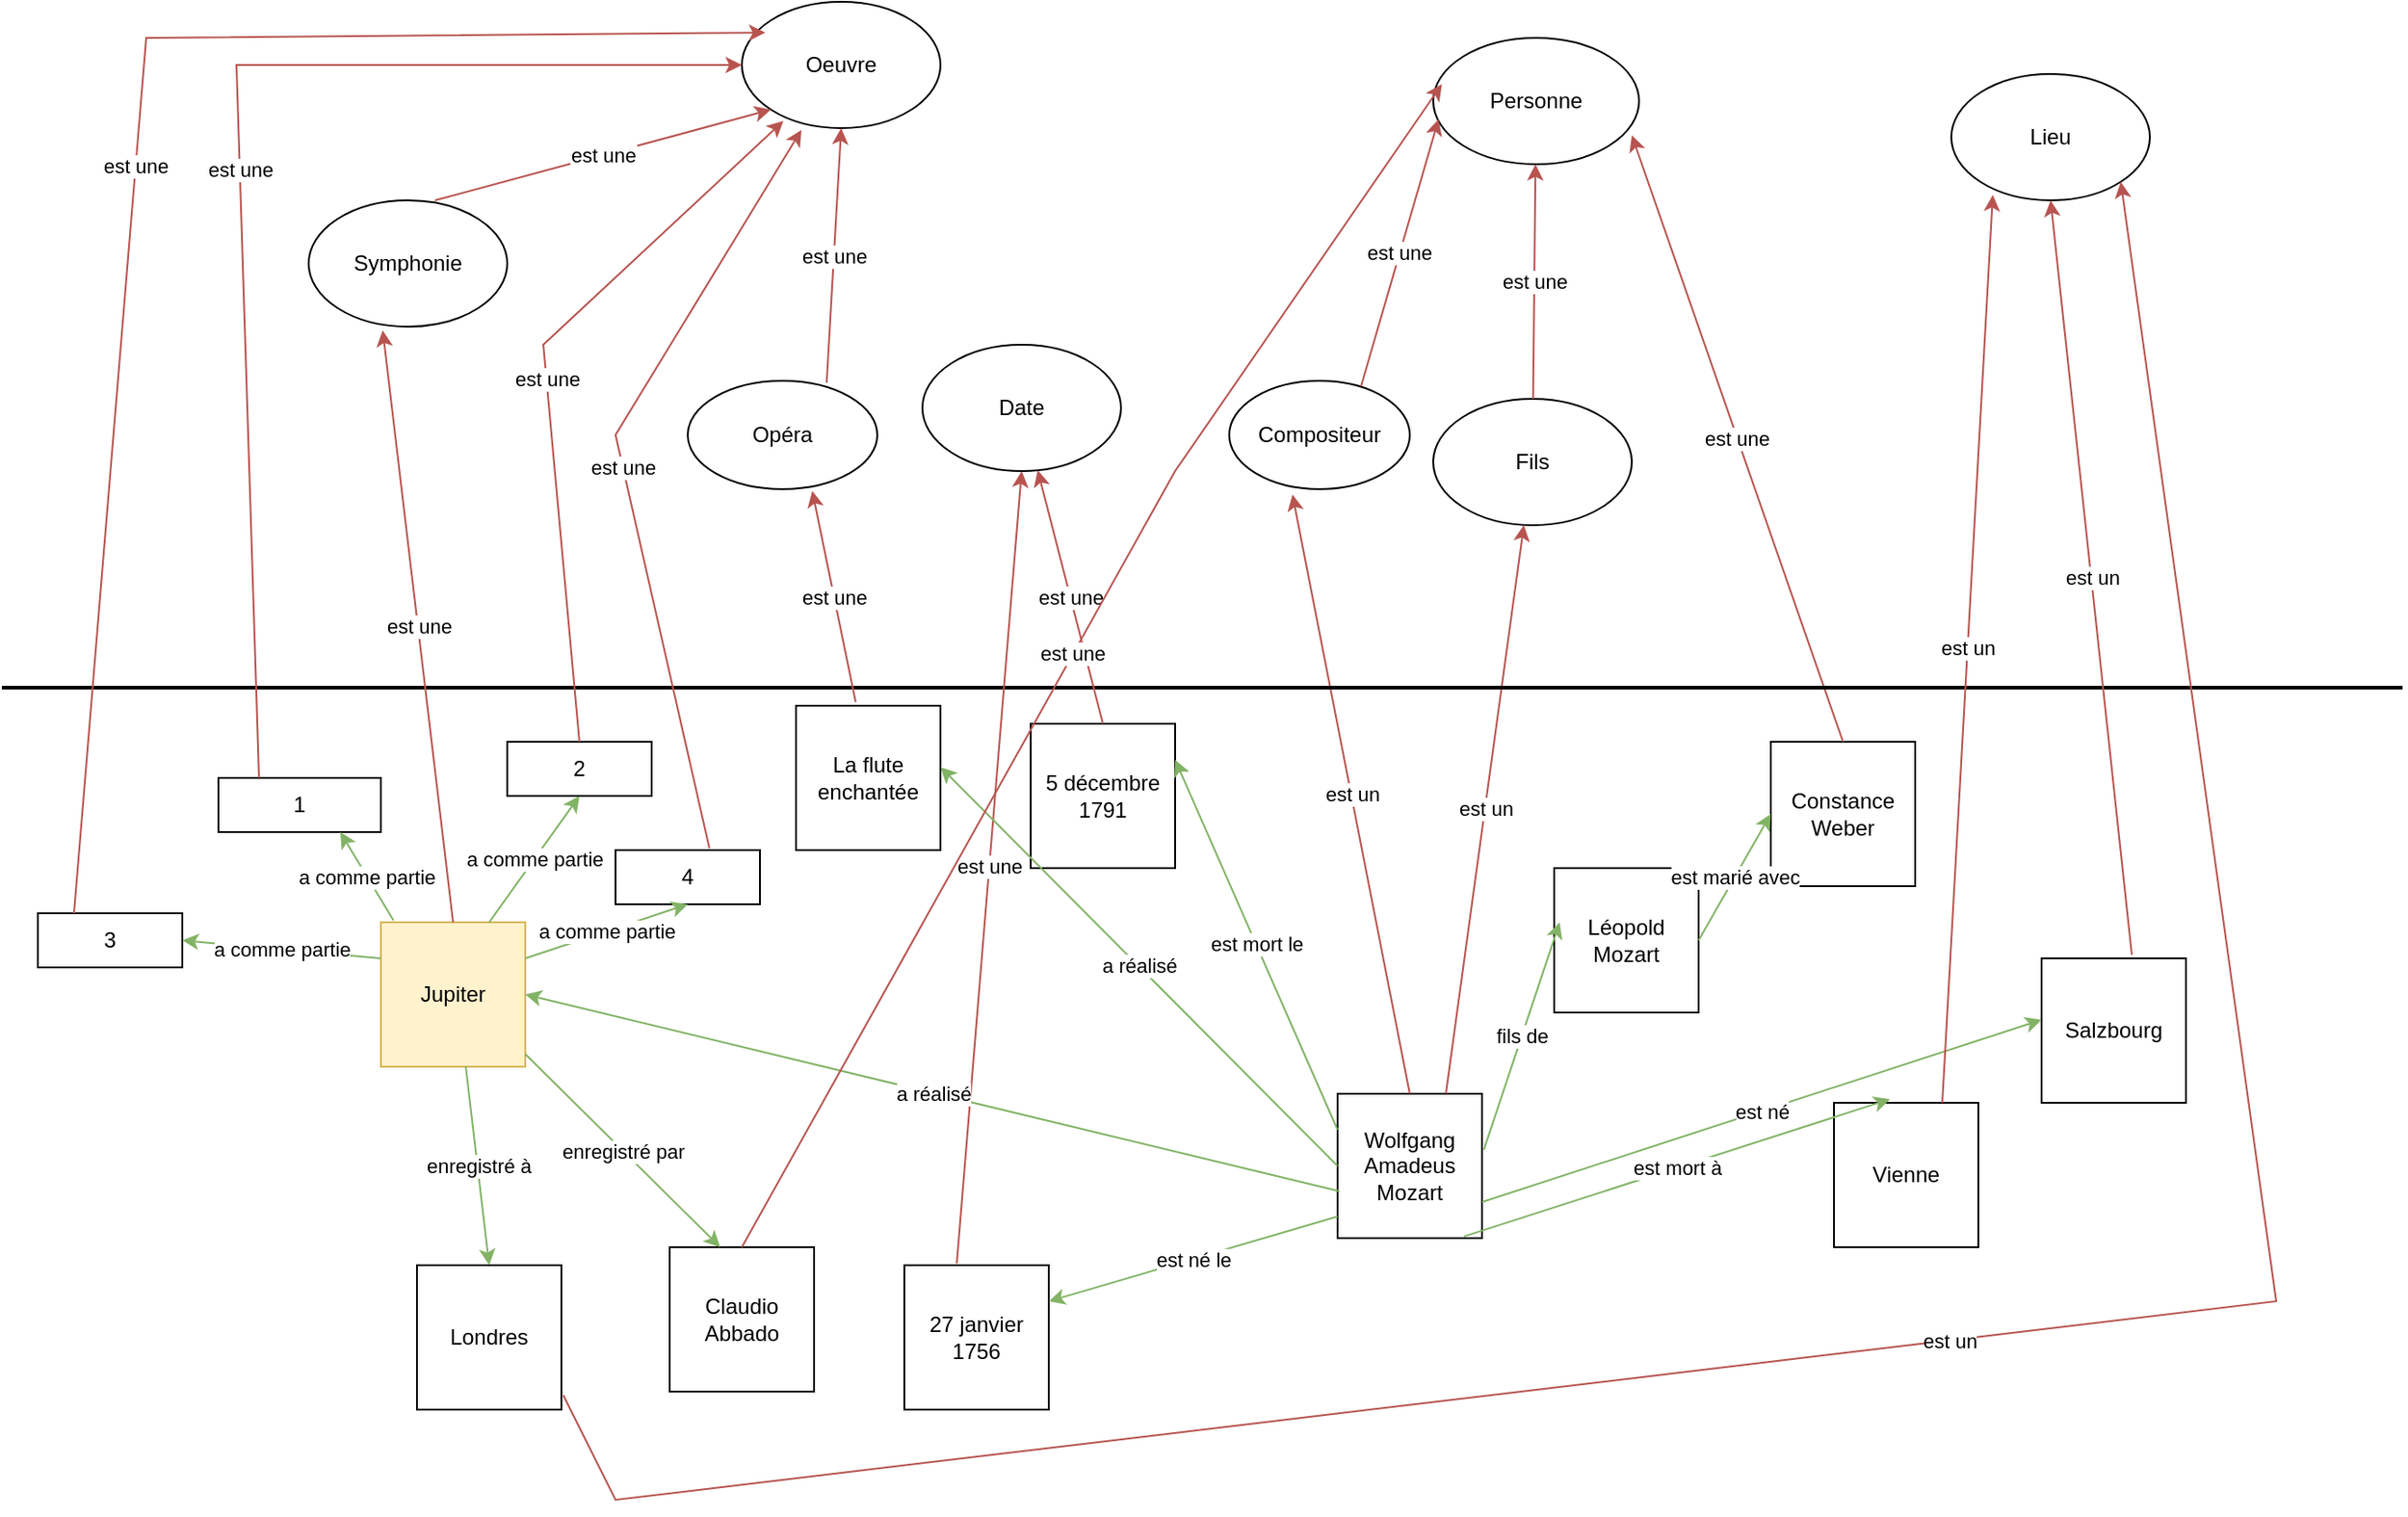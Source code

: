 <mxfile version="26.0.16">
  <diagram name="Page-1" id="xlKg84emceo_c7BC1Dbc">
    <mxGraphModel dx="1243" dy="1949" grid="1" gridSize="10" guides="1" tooltips="1" connect="1" arrows="1" fold="1" page="1" pageScale="1" pageWidth="827" pageHeight="1169" math="0" shadow="0">
      <root>
        <mxCell id="0" />
        <mxCell id="1" parent="0" />
        <mxCell id="T8hmmxzdGINafm_tk2lO-1" value="Personne" style="ellipse;whiteSpace=wrap;html=1;" parent="1" vertex="1">
          <mxGeometry x="453" y="-40" width="114" height="70" as="geometry" />
        </mxCell>
        <mxCell id="T8hmmxzdGINafm_tk2lO-2" value="Compositeur" style="ellipse;whiteSpace=wrap;html=1;" parent="1" vertex="1">
          <mxGeometry x="340" y="150" width="100" height="60" as="geometry" />
        </mxCell>
        <mxCell id="T8hmmxzdGINafm_tk2lO-3" value="Fils" style="ellipse;whiteSpace=wrap;html=1;" parent="1" vertex="1">
          <mxGeometry x="453" y="160" width="110" height="70" as="geometry" />
        </mxCell>
        <mxCell id="T8hmmxzdGINafm_tk2lO-4" value="est une" style="endArrow=classic;html=1;rounded=0;fillColor=#f8cecc;strokeColor=#b85450;exitX=0.73;exitY=0.05;exitDx=0;exitDy=0;exitPerimeter=0;entryX=0.026;entryY=0.643;entryDx=0;entryDy=0;entryPerimeter=0;" parent="1" source="T8hmmxzdGINafm_tk2lO-2" target="T8hmmxzdGINafm_tk2lO-1" edge="1">
          <mxGeometry width="50" height="50" relative="1" as="geometry">
            <mxPoint x="320" y="210" as="sourcePoint" />
            <mxPoint x="370" y="160" as="targetPoint" />
            <Array as="points" />
          </mxGeometry>
        </mxCell>
        <mxCell id="T8hmmxzdGINafm_tk2lO-5" value="est une" style="endArrow=classic;html=1;rounded=0;fillColor=#f8cecc;strokeColor=#b85450;" parent="1" source="T8hmmxzdGINafm_tk2lO-3" target="T8hmmxzdGINafm_tk2lO-1" edge="1">
          <mxGeometry width="50" height="50" relative="1" as="geometry">
            <mxPoint x="470" y="210" as="sourcePoint" />
            <mxPoint x="520" y="160" as="targetPoint" />
          </mxGeometry>
        </mxCell>
        <mxCell id="T8hmmxzdGINafm_tk2lO-6" value="Wolfgang Amadeus Mozart" style="whiteSpace=wrap;html=1;aspect=fixed;" parent="1" vertex="1">
          <mxGeometry x="400" y="545" width="80" height="80" as="geometry" />
        </mxCell>
        <mxCell id="T8hmmxzdGINafm_tk2lO-7" value="est un" style="endArrow=classic;html=1;rounded=0;exitX=0.5;exitY=0;exitDx=0;exitDy=0;fillColor=#f8cecc;strokeColor=#b85450;entryX=0.35;entryY=1.05;entryDx=0;entryDy=0;entryPerimeter=0;" parent="1" source="T8hmmxzdGINafm_tk2lO-6" target="T8hmmxzdGINafm_tk2lO-2" edge="1">
          <mxGeometry width="50" height="50" relative="1" as="geometry">
            <mxPoint x="225" y="320" as="sourcePoint" />
            <mxPoint x="280" y="270" as="targetPoint" />
          </mxGeometry>
        </mxCell>
        <mxCell id="T8hmmxzdGINafm_tk2lO-8" value="Léopold Mozart" style="whiteSpace=wrap;html=1;aspect=fixed;" parent="1" vertex="1">
          <mxGeometry x="520" y="420" width="80" height="80" as="geometry" />
        </mxCell>
        <mxCell id="T8hmmxzdGINafm_tk2lO-9" value="fils de " style="endArrow=classic;html=1;rounded=0;entryX=0.038;entryY=0.375;entryDx=0;entryDy=0;entryPerimeter=0;exitX=1.013;exitY=0.388;exitDx=0;exitDy=0;exitPerimeter=0;fillColor=#d5e8d4;strokeColor=#82b366;" parent="1" source="T8hmmxzdGINafm_tk2lO-6" target="T8hmmxzdGINafm_tk2lO-8" edge="1">
          <mxGeometry width="50" height="50" relative="1" as="geometry">
            <mxPoint x="390" y="350" as="sourcePoint" />
            <mxPoint x="440" y="300" as="targetPoint" />
          </mxGeometry>
        </mxCell>
        <mxCell id="T8hmmxzdGINafm_tk2lO-10" value="est un " style="endArrow=classic;html=1;rounded=0;exitX=0.75;exitY=0;exitDx=0;exitDy=0;fillColor=#f8cecc;strokeColor=#b85450;" parent="1" source="T8hmmxzdGINafm_tk2lO-6" target="T8hmmxzdGINafm_tk2lO-3" edge="1">
          <mxGeometry width="50" height="50" relative="1" as="geometry">
            <mxPoint x="320" y="330" as="sourcePoint" />
            <mxPoint x="370" y="280" as="targetPoint" />
          </mxGeometry>
        </mxCell>
        <mxCell id="T8hmmxzdGINafm_tk2lO-11" value="Constance Weber" style="whiteSpace=wrap;html=1;aspect=fixed;" parent="1" vertex="1">
          <mxGeometry x="640" y="350" width="80" height="80" as="geometry" />
        </mxCell>
        <mxCell id="T8hmmxzdGINafm_tk2lO-12" value="est une" style="endArrow=classic;html=1;rounded=0;entryX=0.965;entryY=0.771;entryDx=0;entryDy=0;entryPerimeter=0;exitX=0.5;exitY=0;exitDx=0;exitDy=0;fillColor=#f8cecc;strokeColor=#b85450;" parent="1" source="T8hmmxzdGINafm_tk2lO-11" target="T8hmmxzdGINafm_tk2lO-1" edge="1">
          <mxGeometry width="50" height="50" relative="1" as="geometry">
            <mxPoint x="630" y="260" as="sourcePoint" />
            <mxPoint x="680" y="210" as="targetPoint" />
          </mxGeometry>
        </mxCell>
        <mxCell id="T8hmmxzdGINafm_tk2lO-13" value="est marié avec" style="endArrow=classic;html=1;rounded=0;exitX=1;exitY=0.5;exitDx=0;exitDy=0;entryX=0;entryY=0.5;entryDx=0;entryDy=0;fillColor=#d5e8d4;strokeColor=#82b366;" parent="1" source="T8hmmxzdGINafm_tk2lO-8" target="T8hmmxzdGINafm_tk2lO-11" edge="1">
          <mxGeometry width="50" height="50" relative="1" as="geometry">
            <mxPoint x="490" y="380" as="sourcePoint" />
            <mxPoint x="540" y="330" as="targetPoint" />
          </mxGeometry>
        </mxCell>
        <mxCell id="T8hmmxzdGINafm_tk2lO-14" value="" style="endArrow=none;html=1;rounded=0;strokeWidth=2;" parent="1" edge="1">
          <mxGeometry width="50" height="50" relative="1" as="geometry">
            <mxPoint x="-340" y="320" as="sourcePoint" />
            <mxPoint x="990" y="320" as="targetPoint" />
          </mxGeometry>
        </mxCell>
        <mxCell id="T8hmmxzdGINafm_tk2lO-15" value="Lieu" style="ellipse;whiteSpace=wrap;html=1;" parent="1" vertex="1">
          <mxGeometry x="740" y="-20" width="110" height="70" as="geometry" />
        </mxCell>
        <mxCell id="T8hmmxzdGINafm_tk2lO-16" value="Oeuvre" style="ellipse;whiteSpace=wrap;html=1;" parent="1" vertex="1">
          <mxGeometry x="70" y="-60" width="110" height="70" as="geometry" />
        </mxCell>
        <mxCell id="T8hmmxzdGINafm_tk2lO-17" value="La flute enchantée" style="whiteSpace=wrap;html=1;aspect=fixed;" parent="1" vertex="1">
          <mxGeometry x="100" y="330" width="80" height="80" as="geometry" />
        </mxCell>
        <mxCell id="T8hmmxzdGINafm_tk2lO-18" value="Jupiter" style="whiteSpace=wrap;html=1;aspect=fixed;fillColor=#fff2cc;strokeColor=#d6b656;" parent="1" vertex="1">
          <mxGeometry x="-130" y="450" width="80" height="80" as="geometry" />
        </mxCell>
        <mxCell id="T8hmmxzdGINafm_tk2lO-19" value="est une" style="endArrow=classic;html=1;rounded=0;entryX=0.657;entryY=1.017;entryDx=0;entryDy=0;entryPerimeter=0;exitX=0.413;exitY=-0.025;exitDx=0;exitDy=0;exitPerimeter=0;fillColor=#f8cecc;strokeColor=#b85450;" parent="1" source="T8hmmxzdGINafm_tk2lO-17" target="T8hmmxzdGINafm_tk2lO-40" edge="1">
          <mxGeometry width="50" height="50" relative="1" as="geometry">
            <mxPoint x="110" y="250" as="sourcePoint" />
            <mxPoint x="160" y="200" as="targetPoint" />
          </mxGeometry>
        </mxCell>
        <mxCell id="T8hmmxzdGINafm_tk2lO-20" value="est une" style="endArrow=classic;html=1;rounded=0;entryX=0.373;entryY=1.029;entryDx=0;entryDy=0;exitX=0.5;exitY=0;exitDx=0;exitDy=0;fillColor=#f8cecc;strokeColor=#b85450;entryPerimeter=0;" parent="1" source="T8hmmxzdGINafm_tk2lO-18" target="T8hmmxzdGINafm_tk2lO-39" edge="1">
          <mxGeometry width="50" height="50" relative="1" as="geometry">
            <mxPoint x="190" y="260" as="sourcePoint" />
            <mxPoint x="240" y="210" as="targetPoint" />
          </mxGeometry>
        </mxCell>
        <mxCell id="T8hmmxzdGINafm_tk2lO-21" value="Salzbourg" style="whiteSpace=wrap;html=1;aspect=fixed;" parent="1" vertex="1">
          <mxGeometry x="790" y="470" width="80" height="80" as="geometry" />
        </mxCell>
        <mxCell id="T8hmmxzdGINafm_tk2lO-22" value="Vienne" style="whiteSpace=wrap;html=1;aspect=fixed;" parent="1" vertex="1">
          <mxGeometry x="675" y="550" width="80" height="80" as="geometry" />
        </mxCell>
        <mxCell id="T8hmmxzdGINafm_tk2lO-23" value="Date" style="ellipse;whiteSpace=wrap;html=1;" parent="1" vertex="1">
          <mxGeometry x="170" y="130" width="110" height="70" as="geometry" />
        </mxCell>
        <mxCell id="T8hmmxzdGINafm_tk2lO-24" value="27 janvier 1756" style="whiteSpace=wrap;html=1;aspect=fixed;" parent="1" vertex="1">
          <mxGeometry x="160" y="640" width="80" height="80" as="geometry" />
        </mxCell>
        <mxCell id="T8hmmxzdGINafm_tk2lO-25" value="est né le" style="endArrow=classic;html=1;rounded=0;exitX=0;exitY=0.85;exitDx=0;exitDy=0;exitPerimeter=0;entryX=1;entryY=0.25;entryDx=0;entryDy=0;fillColor=#d5e8d4;strokeColor=#82b366;" parent="1" source="T8hmmxzdGINafm_tk2lO-6" target="T8hmmxzdGINafm_tk2lO-24" edge="1">
          <mxGeometry width="50" height="50" relative="1" as="geometry">
            <mxPoint x="230" y="520" as="sourcePoint" />
            <mxPoint x="280" y="470" as="targetPoint" />
          </mxGeometry>
        </mxCell>
        <mxCell id="T8hmmxzdGINafm_tk2lO-26" value="5 décembre 1791" style="whiteSpace=wrap;html=1;aspect=fixed;" parent="1" vertex="1">
          <mxGeometry x="230" y="340" width="80" height="80" as="geometry" />
        </mxCell>
        <mxCell id="T8hmmxzdGINafm_tk2lO-28" value="est mort le" style="endArrow=classic;html=1;rounded=0;exitX=0;exitY=0.25;exitDx=0;exitDy=0;entryX=1;entryY=0.25;entryDx=0;entryDy=0;fillColor=#d5e8d4;strokeColor=#82b366;" parent="1" source="T8hmmxzdGINafm_tk2lO-6" target="T8hmmxzdGINafm_tk2lO-26" edge="1">
          <mxGeometry width="50" height="50" relative="1" as="geometry">
            <mxPoint x="280" y="510" as="sourcePoint" />
            <mxPoint x="330" y="460" as="targetPoint" />
          </mxGeometry>
        </mxCell>
        <mxCell id="T8hmmxzdGINafm_tk2lO-29" value="est une" style="endArrow=classic;html=1;rounded=0;entryX=0.5;entryY=1;entryDx=0;entryDy=0;exitX=0.363;exitY=-0.012;exitDx=0;exitDy=0;exitPerimeter=0;fillColor=#f8cecc;strokeColor=#b85450;" parent="1" source="T8hmmxzdGINafm_tk2lO-24" target="T8hmmxzdGINafm_tk2lO-23" edge="1">
          <mxGeometry width="50" height="50" relative="1" as="geometry">
            <mxPoint x="290" y="160" as="sourcePoint" />
            <mxPoint x="340" y="110" as="targetPoint" />
          </mxGeometry>
        </mxCell>
        <mxCell id="T8hmmxzdGINafm_tk2lO-30" value="est une" style="endArrow=classic;html=1;rounded=0;exitX=0.5;exitY=0;exitDx=0;exitDy=0;fillColor=#f8cecc;strokeColor=#b85450;" parent="1" source="T8hmmxzdGINafm_tk2lO-26" target="T8hmmxzdGINafm_tk2lO-23" edge="1">
          <mxGeometry width="50" height="50" relative="1" as="geometry">
            <mxPoint x="320" y="160" as="sourcePoint" />
            <mxPoint x="370" y="110" as="targetPoint" />
          </mxGeometry>
        </mxCell>
        <mxCell id="T8hmmxzdGINafm_tk2lO-32" value="Claudio Abbado" style="whiteSpace=wrap;html=1;aspect=fixed;" parent="1" vertex="1">
          <mxGeometry x="30" y="630" width="80" height="80" as="geometry" />
        </mxCell>
        <mxCell id="T8hmmxzdGINafm_tk2lO-33" value="est né" style="endArrow=classic;html=1;rounded=0;exitX=1;exitY=0.75;exitDx=0;exitDy=0;entryX=0;entryY=0.425;entryDx=0;entryDy=0;entryPerimeter=0;fillColor=#d5e8d4;strokeColor=#82b366;" parent="1" source="T8hmmxzdGINafm_tk2lO-6" target="T8hmmxzdGINafm_tk2lO-21" edge="1">
          <mxGeometry width="50" height="50" relative="1" as="geometry">
            <mxPoint x="620" y="570" as="sourcePoint" />
            <mxPoint x="670" y="520" as="targetPoint" />
          </mxGeometry>
        </mxCell>
        <mxCell id="T8hmmxzdGINafm_tk2lO-34" value="est mort à" style="endArrow=classic;html=1;rounded=0;exitX=0.875;exitY=0.988;exitDx=0;exitDy=0;exitPerimeter=0;entryX=0.388;entryY=-0.025;entryDx=0;entryDy=0;entryPerimeter=0;fillColor=#d5e8d4;strokeColor=#82b366;" parent="1" source="T8hmmxzdGINafm_tk2lO-6" target="T8hmmxzdGINafm_tk2lO-22" edge="1">
          <mxGeometry width="50" height="50" relative="1" as="geometry">
            <mxPoint x="560" y="600" as="sourcePoint" />
            <mxPoint x="610" y="550" as="targetPoint" />
          </mxGeometry>
        </mxCell>
        <mxCell id="T8hmmxzdGINafm_tk2lO-35" value="est un" style="endArrow=classic;html=1;rounded=0;entryX=0.5;entryY=1;entryDx=0;entryDy=0;exitX=0.625;exitY=-0.025;exitDx=0;exitDy=0;fillColor=#f8cecc;strokeColor=#b85450;exitPerimeter=0;" parent="1" source="T8hmmxzdGINafm_tk2lO-21" target="T8hmmxzdGINafm_tk2lO-15" edge="1">
          <mxGeometry width="50" height="50" relative="1" as="geometry">
            <mxPoint x="780" y="260" as="sourcePoint" />
            <mxPoint x="830" y="210" as="targetPoint" />
          </mxGeometry>
        </mxCell>
        <mxCell id="T8hmmxzdGINafm_tk2lO-36" value="est un" style="endArrow=classic;html=1;rounded=0;exitX=0.75;exitY=0;exitDx=0;exitDy=0;entryX=0.209;entryY=0.957;entryDx=0;entryDy=0;entryPerimeter=0;fillColor=#f8cecc;strokeColor=#b85450;" parent="1" source="T8hmmxzdGINafm_tk2lO-22" target="T8hmmxzdGINafm_tk2lO-15" edge="1">
          <mxGeometry width="50" height="50" relative="1" as="geometry">
            <mxPoint x="760" y="620" as="sourcePoint" />
            <mxPoint x="810" y="570" as="targetPoint" />
          </mxGeometry>
        </mxCell>
        <mxCell id="T8hmmxzdGINafm_tk2lO-37" value="a réalisé" style="endArrow=classic;html=1;rounded=0;entryX=1;entryY=0.5;entryDx=0;entryDy=0;exitX=0.013;exitY=0.675;exitDx=0;exitDy=0;fillColor=#d5e8d4;strokeColor=#82b366;exitPerimeter=0;" parent="1" source="T8hmmxzdGINafm_tk2lO-6" target="T8hmmxzdGINafm_tk2lO-18" edge="1">
          <mxGeometry width="50" height="50" relative="1" as="geometry">
            <mxPoint x="240" y="610" as="sourcePoint" />
            <mxPoint x="290" y="560" as="targetPoint" />
          </mxGeometry>
        </mxCell>
        <mxCell id="T8hmmxzdGINafm_tk2lO-38" value="a réalisé" style="endArrow=classic;html=1;rounded=0;entryX=1;entryY=0.425;entryDx=0;entryDy=0;entryPerimeter=0;exitX=0;exitY=0.5;exitDx=0;exitDy=0;fillColor=#d5e8d4;strokeColor=#82b366;" parent="1" source="T8hmmxzdGINafm_tk2lO-6" target="T8hmmxzdGINafm_tk2lO-17" edge="1">
          <mxGeometry width="50" height="50" relative="1" as="geometry">
            <mxPoint x="-10" y="550" as="sourcePoint" />
            <mxPoint x="40" y="500" as="targetPoint" />
          </mxGeometry>
        </mxCell>
        <mxCell id="T8hmmxzdGINafm_tk2lO-39" value="Symphonie" style="ellipse;whiteSpace=wrap;html=1;" parent="1" vertex="1">
          <mxGeometry x="-170" y="50" width="110" height="70" as="geometry" />
        </mxCell>
        <mxCell id="T8hmmxzdGINafm_tk2lO-40" value="Opéra" style="ellipse;whiteSpace=wrap;html=1;" parent="1" vertex="1">
          <mxGeometry x="40" y="150" width="105" height="60" as="geometry" />
        </mxCell>
        <mxCell id="T8hmmxzdGINafm_tk2lO-41" value="est une" style="endArrow=classic;html=1;rounded=0;entryX=0;entryY=1;entryDx=0;entryDy=0;exitX=0.636;exitY=0;exitDx=0;exitDy=0;exitPerimeter=0;fillColor=#f8cecc;strokeColor=#b85450;" parent="1" source="T8hmmxzdGINafm_tk2lO-39" target="T8hmmxzdGINafm_tk2lO-16" edge="1">
          <mxGeometry width="50" height="50" relative="1" as="geometry">
            <mxPoint x="-10" y="100" as="sourcePoint" />
            <mxPoint x="40" y="50" as="targetPoint" />
          </mxGeometry>
        </mxCell>
        <mxCell id="T8hmmxzdGINafm_tk2lO-42" value="est une" style="endArrow=classic;html=1;rounded=0;entryX=0.5;entryY=1;entryDx=0;entryDy=0;exitX=0.733;exitY=0.017;exitDx=0;exitDy=0;exitPerimeter=0;fillColor=#f8cecc;strokeColor=#b85450;" parent="1" source="T8hmmxzdGINafm_tk2lO-40" target="T8hmmxzdGINafm_tk2lO-16" edge="1">
          <mxGeometry width="50" height="50" relative="1" as="geometry">
            <mxPoint x="20" y="120" as="sourcePoint" />
            <mxPoint x="70" y="70" as="targetPoint" />
          </mxGeometry>
        </mxCell>
        <mxCell id="T8hmmxzdGINafm_tk2lO-43" value="Londres" style="whiteSpace=wrap;html=1;aspect=fixed;" parent="1" vertex="1">
          <mxGeometry x="-110" y="640" width="80" height="80" as="geometry" />
        </mxCell>
        <mxCell id="T8hmmxzdGINafm_tk2lO-44" value="enregistré à" style="endArrow=classic;html=1;rounded=0;entryX=0.5;entryY=0;entryDx=0;entryDy=0;exitX=0.588;exitY=1;exitDx=0;exitDy=0;exitPerimeter=0;fillColor=#d5e8d4;strokeColor=#82b366;" parent="1" source="T8hmmxzdGINafm_tk2lO-18" target="T8hmmxzdGINafm_tk2lO-43" edge="1">
          <mxGeometry width="50" height="50" relative="1" as="geometry">
            <mxPoint x="-200" y="600" as="sourcePoint" />
            <mxPoint x="-150" y="550" as="targetPoint" />
          </mxGeometry>
        </mxCell>
        <mxCell id="T8hmmxzdGINafm_tk2lO-45" value="enregistré par" style="endArrow=classic;html=1;rounded=0;exitX=1;exitY=0.913;exitDx=0;exitDy=0;exitPerimeter=0;entryX=0.35;entryY=0;entryDx=0;entryDy=0;entryPerimeter=0;fillColor=#d5e8d4;strokeColor=#82b366;" parent="1" source="T8hmmxzdGINafm_tk2lO-18" target="T8hmmxzdGINafm_tk2lO-32" edge="1">
          <mxGeometry width="50" height="50" relative="1" as="geometry">
            <mxPoint x="-10" y="560" as="sourcePoint" />
            <mxPoint x="40" y="510" as="targetPoint" />
          </mxGeometry>
        </mxCell>
        <mxCell id="T8hmmxzdGINafm_tk2lO-46" value="est un" style="endArrow=classic;html=1;rounded=0;exitX=1.013;exitY=0.9;exitDx=0;exitDy=0;exitPerimeter=0;entryX=1;entryY=1;entryDx=0;entryDy=0;fillColor=#f8cecc;strokeColor=#b85450;" parent="1" source="T8hmmxzdGINafm_tk2lO-43" target="T8hmmxzdGINafm_tk2lO-15" edge="1">
          <mxGeometry width="50" height="50" relative="1" as="geometry">
            <mxPoint x="30" y="720" as="sourcePoint" />
            <mxPoint x="940" y="650" as="targetPoint" />
            <Array as="points">
              <mxPoint y="770" />
              <mxPoint x="920" y="660" />
            </Array>
          </mxGeometry>
        </mxCell>
        <mxCell id="T8hmmxzdGINafm_tk2lO-48" value="2" style="rounded=0;whiteSpace=wrap;html=1;" parent="1" vertex="1">
          <mxGeometry x="-60" y="350" width="80" height="30" as="geometry" />
        </mxCell>
        <mxCell id="T8hmmxzdGINafm_tk2lO-49" value="4" style="rounded=0;whiteSpace=wrap;html=1;" parent="1" vertex="1">
          <mxGeometry y="410" width="80" height="30" as="geometry" />
        </mxCell>
        <mxCell id="T8hmmxzdGINafm_tk2lO-50" value="3" style="rounded=0;whiteSpace=wrap;html=1;" parent="1" vertex="1">
          <mxGeometry x="-320" y="445" width="80" height="30" as="geometry" />
        </mxCell>
        <mxCell id="T8hmmxzdGINafm_tk2lO-51" value="1" style="rounded=0;whiteSpace=wrap;html=1;" parent="1" vertex="1">
          <mxGeometry x="-220" y="370" width="90" height="30" as="geometry" />
        </mxCell>
        <mxCell id="T8hmmxzdGINafm_tk2lO-52" value="a comme partie" style="endArrow=classic;html=1;rounded=0;entryX=0.75;entryY=1;entryDx=0;entryDy=0;exitX=0.088;exitY=-0.012;exitDx=0;exitDy=0;exitPerimeter=0;fillColor=#d5e8d4;strokeColor=#82b366;" parent="1" source="T8hmmxzdGINafm_tk2lO-18" target="T8hmmxzdGINafm_tk2lO-51" edge="1">
          <mxGeometry width="50" height="50" relative="1" as="geometry">
            <mxPoint x="-190" y="460" as="sourcePoint" />
            <mxPoint x="-140" y="410" as="targetPoint" />
          </mxGeometry>
        </mxCell>
        <mxCell id="T8hmmxzdGINafm_tk2lO-53" value="a comme partie" style="endArrow=classic;html=1;rounded=0;entryX=1;entryY=0.5;entryDx=0;entryDy=0;exitX=0;exitY=0.25;exitDx=0;exitDy=0;fillColor=#d5e8d4;strokeColor=#82b366;" parent="1" source="T8hmmxzdGINafm_tk2lO-18" target="T8hmmxzdGINafm_tk2lO-50" edge="1">
          <mxGeometry width="50" height="50" relative="1" as="geometry">
            <mxPoint x="-230" y="460" as="sourcePoint" />
            <mxPoint x="-180" y="410" as="targetPoint" />
          </mxGeometry>
        </mxCell>
        <mxCell id="T8hmmxzdGINafm_tk2lO-54" value="a comme partie" style="endArrow=classic;html=1;rounded=0;entryX=0.5;entryY=1;entryDx=0;entryDy=0;exitX=0.75;exitY=0;exitDx=0;exitDy=0;fillColor=#d5e8d4;strokeColor=#82b366;" parent="1" source="T8hmmxzdGINafm_tk2lO-18" target="T8hmmxzdGINafm_tk2lO-48" edge="1">
          <mxGeometry width="50" height="50" relative="1" as="geometry">
            <mxPoint x="-60" y="430" as="sourcePoint" />
            <mxPoint x="-10" y="380" as="targetPoint" />
          </mxGeometry>
        </mxCell>
        <mxCell id="T8hmmxzdGINafm_tk2lO-55" value="a comme partie" style="endArrow=classic;html=1;rounded=0;entryX=0.5;entryY=1;entryDx=0;entryDy=0;exitX=1;exitY=0.25;exitDx=0;exitDy=0;fillColor=#d5e8d4;strokeColor=#82b366;" parent="1" source="T8hmmxzdGINafm_tk2lO-18" target="T8hmmxzdGINafm_tk2lO-49" edge="1">
          <mxGeometry width="50" height="50" relative="1" as="geometry">
            <mxPoint x="-20" y="510" as="sourcePoint" />
            <mxPoint x="30" y="460" as="targetPoint" />
          </mxGeometry>
        </mxCell>
        <mxCell id="T8hmmxzdGINafm_tk2lO-56" value="est une" style="endArrow=classic;html=1;rounded=0;entryX=0;entryY=0.5;entryDx=0;entryDy=0;exitX=0.25;exitY=0;exitDx=0;exitDy=0;fillColor=#f8cecc;strokeColor=#b85450;" parent="1" source="T8hmmxzdGINafm_tk2lO-51" target="T8hmmxzdGINafm_tk2lO-16" edge="1">
          <mxGeometry width="50" height="50" relative="1" as="geometry">
            <mxPoint x="-20" as="sourcePoint" />
            <mxPoint x="30" y="-50" as="targetPoint" />
            <Array as="points">
              <mxPoint x="-210" y="-25" />
            </Array>
          </mxGeometry>
        </mxCell>
        <mxCell id="T8hmmxzdGINafm_tk2lO-58" value="est une" style="endArrow=classic;html=1;rounded=0;exitX=0.25;exitY=0;exitDx=0;exitDy=0;entryX=0.118;entryY=0.243;entryDx=0;entryDy=0;entryPerimeter=0;fillColor=#f8cecc;strokeColor=#b85450;" parent="1" source="T8hmmxzdGINafm_tk2lO-50" target="T8hmmxzdGINafm_tk2lO-16" edge="1">
          <mxGeometry width="50" height="50" relative="1" as="geometry">
            <mxPoint x="-290" y="350" as="sourcePoint" />
            <mxPoint x="-240" y="300" as="targetPoint" />
            <Array as="points">
              <mxPoint x="-260" y="-40" />
            </Array>
          </mxGeometry>
        </mxCell>
        <mxCell id="T8hmmxzdGINafm_tk2lO-59" value="est une" style="endArrow=classic;html=1;rounded=0;entryX=0.209;entryY=0.943;entryDx=0;entryDy=0;entryPerimeter=0;exitX=0.5;exitY=0;exitDx=0;exitDy=0;fillColor=#f8cecc;strokeColor=#b85450;" parent="1" source="T8hmmxzdGINafm_tk2lO-48" target="T8hmmxzdGINafm_tk2lO-16" edge="1">
          <mxGeometry width="50" height="50" relative="1" as="geometry">
            <mxPoint x="-50" y="200" as="sourcePoint" />
            <mxPoint y="150" as="targetPoint" />
            <Array as="points">
              <mxPoint x="-40" y="130" />
            </Array>
          </mxGeometry>
        </mxCell>
        <mxCell id="T8hmmxzdGINafm_tk2lO-60" value="est une" style="endArrow=classic;html=1;rounded=0;entryX=0.3;entryY=1.014;entryDx=0;entryDy=0;entryPerimeter=0;exitX=0.65;exitY=-0.033;exitDx=0;exitDy=0;exitPerimeter=0;fillColor=#f8cecc;strokeColor=#b85450;" parent="1" source="T8hmmxzdGINafm_tk2lO-49" target="T8hmmxzdGINafm_tk2lO-16" edge="1">
          <mxGeometry width="50" height="50" relative="1" as="geometry">
            <mxPoint x="-10" y="170" as="sourcePoint" />
            <mxPoint x="40" y="120" as="targetPoint" />
            <Array as="points">
              <mxPoint y="180" />
            </Array>
          </mxGeometry>
        </mxCell>
        <mxCell id="T8hmmxzdGINafm_tk2lO-62" value="est une" style="endArrow=classic;html=1;rounded=0;exitX=0.5;exitY=0;exitDx=0;exitDy=0;entryX=0.042;entryY=0.366;entryDx=0;entryDy=0;entryPerimeter=0;fillColor=#f8cecc;strokeColor=#b85450;" parent="1" source="T8hmmxzdGINafm_tk2lO-32" target="T8hmmxzdGINafm_tk2lO-1" edge="1">
          <mxGeometry width="50" height="50" relative="1" as="geometry">
            <mxPoint x="80" y="520" as="sourcePoint" />
            <mxPoint x="130" y="470" as="targetPoint" />
            <Array as="points">
              <mxPoint x="310" y="200" />
            </Array>
          </mxGeometry>
        </mxCell>
      </root>
    </mxGraphModel>
  </diagram>
</mxfile>
